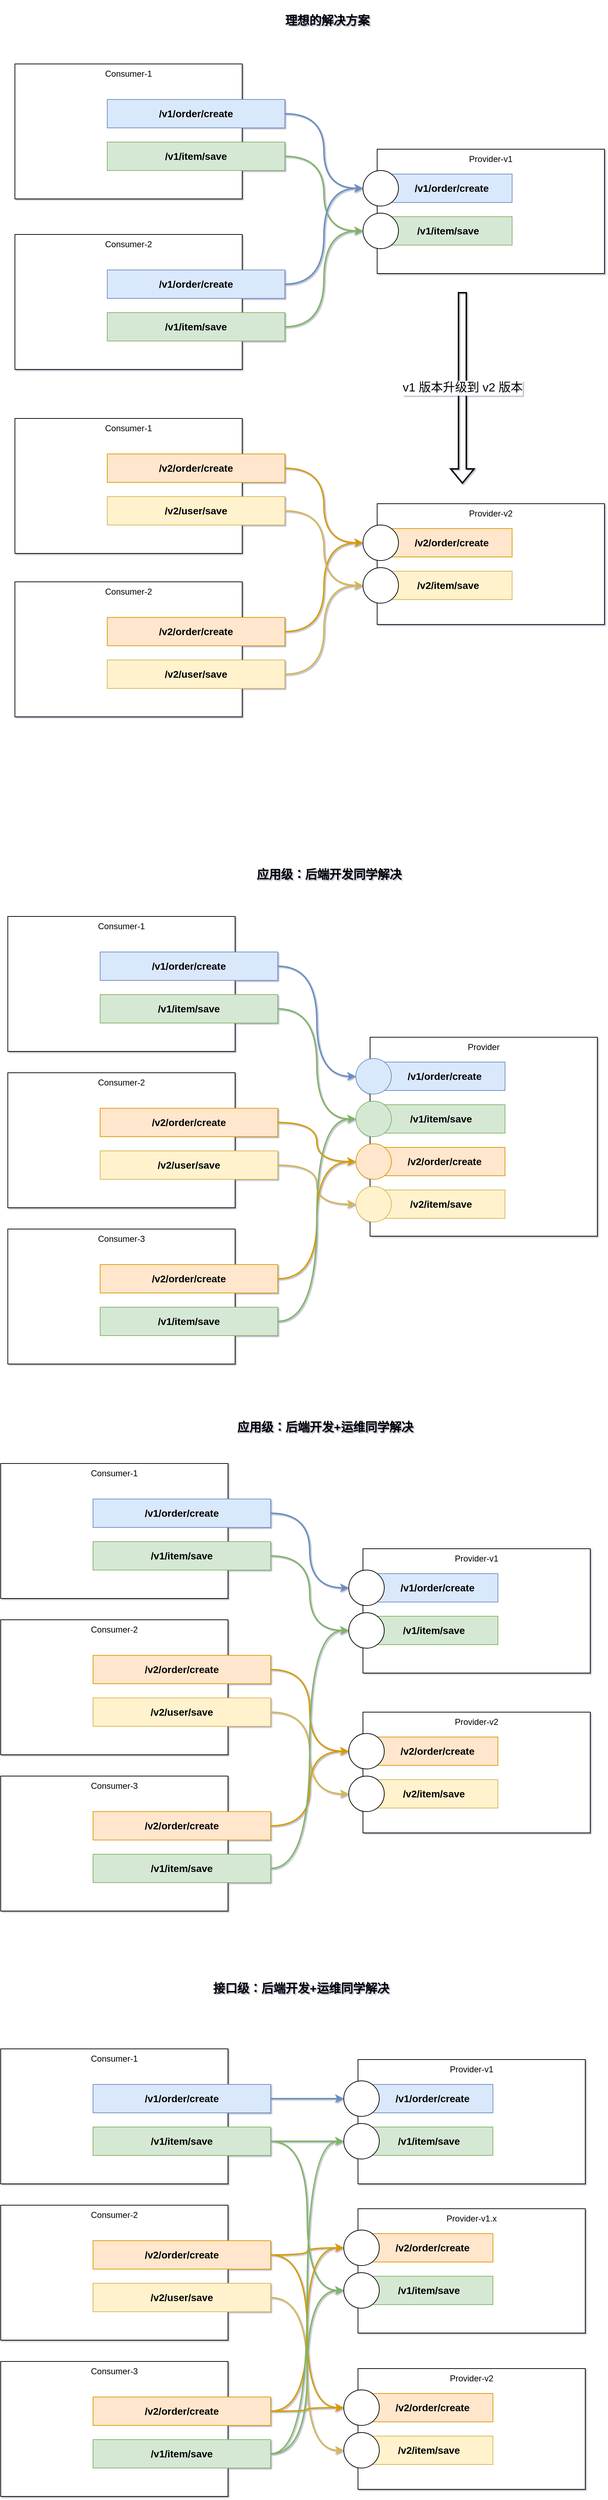 <mxfile version="17.5.0" type="github">
  <diagram id="qOHGim6ZNj6yDlQAbPKv" name="第 1 页">
    <mxGraphModel dx="1426" dy="1997" grid="0" gridSize="10" guides="1" tooltips="1" connect="1" arrows="1" fold="1" page="1" pageScale="1" pageWidth="827" pageHeight="1169" math="0" shadow="1">
      <root>
        <mxCell id="0" />
        <mxCell id="1" parent="0" />
        <mxCell id="G4z690N9QdItLMLLU8V_-1" value="Consumer-1" style="rounded=0;whiteSpace=wrap;html=1;verticalAlign=top;" vertex="1" parent="1">
          <mxGeometry x="30" y="160" width="320" height="190" as="geometry" />
        </mxCell>
        <mxCell id="G4z690N9QdItLMLLU8V_-24" style="edgeStyle=orthogonalEdgeStyle;rounded=0;orthogonalLoop=1;jettySize=auto;html=1;entryX=0;entryY=0.5;entryDx=0;entryDy=0;fontSize=14;curved=1;fillColor=#dae8fc;strokeColor=#6c8ebf;strokeWidth=2;" edge="1" parent="1" source="G4z690N9QdItLMLLU8V_-2" target="G4z690N9QdItLMLLU8V_-13">
          <mxGeometry relative="1" as="geometry" />
        </mxCell>
        <mxCell id="G4z690N9QdItLMLLU8V_-2" value="/v1/order/create" style="rounded=0;whiteSpace=wrap;html=1;fillColor=#dae8fc;strokeColor=#6c8ebf;fontStyle=1;fontSize=14;" vertex="1" parent="1">
          <mxGeometry x="160" y="210" width="250" height="40" as="geometry" />
        </mxCell>
        <mxCell id="G4z690N9QdItLMLLU8V_-25" style="edgeStyle=orthogonalEdgeStyle;curved=1;rounded=0;orthogonalLoop=1;jettySize=auto;html=1;entryX=0;entryY=0.5;entryDx=0;entryDy=0;fontSize=14;fillColor=#d5e8d4;strokeColor=#82b366;strokeWidth=2;" edge="1" parent="1" source="G4z690N9QdItLMLLU8V_-3" target="G4z690N9QdItLMLLU8V_-14">
          <mxGeometry relative="1" as="geometry" />
        </mxCell>
        <mxCell id="G4z690N9QdItLMLLU8V_-3" value="/v1/item/save" style="rounded=0;whiteSpace=wrap;html=1;fillColor=#d5e8d4;strokeColor=#82b366;fontStyle=1;fontSize=14;" vertex="1" parent="1">
          <mxGeometry x="160" y="270" width="250" height="40" as="geometry" />
        </mxCell>
        <mxCell id="G4z690N9QdItLMLLU8V_-4" value="Consumer-2" style="rounded=0;whiteSpace=wrap;html=1;verticalAlign=top;" vertex="1" parent="1">
          <mxGeometry x="30" y="380" width="320" height="190" as="geometry" />
        </mxCell>
        <mxCell id="G4z690N9QdItLMLLU8V_-26" style="edgeStyle=orthogonalEdgeStyle;curved=1;rounded=0;orthogonalLoop=1;jettySize=auto;html=1;entryX=0;entryY=0.5;entryDx=0;entryDy=0;fontSize=14;fillColor=#ffe6cc;strokeColor=#d79b00;strokeWidth=2;" edge="1" parent="1" source="G4z690N9QdItLMLLU8V_-5" target="G4z690N9QdItLMLLU8V_-22">
          <mxGeometry relative="1" as="geometry" />
        </mxCell>
        <mxCell id="G4z690N9QdItLMLLU8V_-5" value="/v2/order/create" style="rounded=0;whiteSpace=wrap;html=1;fillColor=#ffe6cc;strokeColor=#d79b00;fontStyle=1;fontSize=14;" vertex="1" parent="1">
          <mxGeometry x="160" y="430" width="250" height="40" as="geometry" />
        </mxCell>
        <mxCell id="G4z690N9QdItLMLLU8V_-27" style="edgeStyle=orthogonalEdgeStyle;curved=1;rounded=0;orthogonalLoop=1;jettySize=auto;html=1;entryX=0;entryY=0.5;entryDx=0;entryDy=0;fontSize=14;fillColor=#fff2cc;strokeColor=#d6b656;strokeWidth=2;" edge="1" parent="1" source="G4z690N9QdItLMLLU8V_-6" target="G4z690N9QdItLMLLU8V_-23">
          <mxGeometry relative="1" as="geometry" />
        </mxCell>
        <mxCell id="G4z690N9QdItLMLLU8V_-6" value="/v2/user/save" style="rounded=0;whiteSpace=wrap;html=1;fillColor=#fff2cc;strokeColor=#d6b656;fontStyle=1;fontSize=14;" vertex="1" parent="1">
          <mxGeometry x="160" y="490" width="250" height="40" as="geometry" />
        </mxCell>
        <mxCell id="G4z690N9QdItLMLLU8V_-7" value="Consumer-3" style="rounded=0;whiteSpace=wrap;html=1;verticalAlign=top;" vertex="1" parent="1">
          <mxGeometry x="30" y="600" width="320" height="190" as="geometry" />
        </mxCell>
        <mxCell id="G4z690N9QdItLMLLU8V_-28" style="edgeStyle=orthogonalEdgeStyle;curved=1;rounded=0;orthogonalLoop=1;jettySize=auto;html=1;entryX=0;entryY=0.5;entryDx=0;entryDy=0;fontSize=14;fillColor=#ffe6cc;strokeColor=#d79b00;strokeWidth=2;" edge="1" parent="1" source="G4z690N9QdItLMLLU8V_-8" target="G4z690N9QdItLMLLU8V_-22">
          <mxGeometry relative="1" as="geometry" />
        </mxCell>
        <mxCell id="G4z690N9QdItLMLLU8V_-8" value="/v2/order/create" style="rounded=0;whiteSpace=wrap;html=1;fillColor=#ffe6cc;strokeColor=#d79b00;fontStyle=1;fontSize=14;" vertex="1" parent="1">
          <mxGeometry x="160" y="650" width="250" height="40" as="geometry" />
        </mxCell>
        <mxCell id="G4z690N9QdItLMLLU8V_-29" style="edgeStyle=orthogonalEdgeStyle;curved=1;rounded=0;orthogonalLoop=1;jettySize=auto;html=1;entryX=0;entryY=0.5;entryDx=0;entryDy=0;fontSize=14;fillColor=#d5e8d4;strokeColor=#82b366;strokeWidth=2;" edge="1" parent="1" source="G4z690N9QdItLMLLU8V_-9" target="G4z690N9QdItLMLLU8V_-14">
          <mxGeometry relative="1" as="geometry" />
        </mxCell>
        <mxCell id="G4z690N9QdItLMLLU8V_-9" value="/v1/item/save" style="rounded=0;whiteSpace=wrap;html=1;fillColor=#d5e8d4;strokeColor=#82b366;fontStyle=1;fontSize=14;" vertex="1" parent="1">
          <mxGeometry x="160" y="710" width="250" height="40" as="geometry" />
        </mxCell>
        <mxCell id="G4z690N9QdItLMLLU8V_-10" value="Provider" style="rounded=0;whiteSpace=wrap;html=1;verticalAlign=top;" vertex="1" parent="1">
          <mxGeometry x="540" y="330" width="320" height="280" as="geometry" />
        </mxCell>
        <mxCell id="G4z690N9QdItLMLLU8V_-11" value="/v1/order/create" style="rounded=0;whiteSpace=wrap;html=1;fillColor=#dae8fc;strokeColor=#6c8ebf;fontStyle=1;fontSize=14;" vertex="1" parent="1">
          <mxGeometry x="560" y="365" width="170" height="40" as="geometry" />
        </mxCell>
        <mxCell id="G4z690N9QdItLMLLU8V_-12" value="/v1/item/save" style="rounded=0;whiteSpace=wrap;html=1;fillColor=#d5e8d4;strokeColor=#82b366;fontStyle=1;fontSize=14;" vertex="1" parent="1">
          <mxGeometry x="550" y="425" width="180" height="40" as="geometry" />
        </mxCell>
        <mxCell id="G4z690N9QdItLMLLU8V_-13" value="" style="ellipse;whiteSpace=wrap;html=1;aspect=fixed;fillColor=#dae8fc;strokeColor=#6c8ebf;" vertex="1" parent="1">
          <mxGeometry x="520" y="360" width="50" height="50" as="geometry" />
        </mxCell>
        <mxCell id="G4z690N9QdItLMLLU8V_-14" value="" style="ellipse;whiteSpace=wrap;html=1;aspect=fixed;fillColor=#d5e8d4;strokeColor=#82b366;" vertex="1" parent="1">
          <mxGeometry x="520" y="420" width="50" height="50" as="geometry" />
        </mxCell>
        <mxCell id="G4z690N9QdItLMLLU8V_-20" value="/v2/order/create" style="rounded=0;whiteSpace=wrap;html=1;fillColor=#ffe6cc;strokeColor=#d79b00;fontStyle=1;fontSize=14;" vertex="1" parent="1">
          <mxGeometry x="560" y="485" width="170" height="40" as="geometry" />
        </mxCell>
        <mxCell id="G4z690N9QdItLMLLU8V_-21" value="/v2/item/save" style="rounded=0;whiteSpace=wrap;html=1;fillColor=#fff2cc;strokeColor=#d6b656;fontStyle=1;fontSize=14;" vertex="1" parent="1">
          <mxGeometry x="550" y="545" width="180" height="40" as="geometry" />
        </mxCell>
        <mxCell id="G4z690N9QdItLMLLU8V_-22" value="" style="ellipse;whiteSpace=wrap;html=1;aspect=fixed;fillColor=#ffe6cc;strokeColor=#d79b00;" vertex="1" parent="1">
          <mxGeometry x="520" y="480" width="50" height="50" as="geometry" />
        </mxCell>
        <mxCell id="G4z690N9QdItLMLLU8V_-23" value="" style="ellipse;whiteSpace=wrap;html=1;aspect=fixed;fillColor=#fff2cc;strokeColor=#d6b656;" vertex="1" parent="1">
          <mxGeometry x="520" y="540" width="50" height="50" as="geometry" />
        </mxCell>
        <mxCell id="G4z690N9QdItLMLLU8V_-30" value="应用级：后端开发同学解决" style="text;html=1;strokeColor=none;fillColor=none;align=center;verticalAlign=middle;whiteSpace=wrap;rounded=0;fontSize=17;fontStyle=1" vertex="1" parent="1">
          <mxGeometry x="363" y="72" width="239" height="60" as="geometry" />
        </mxCell>
        <mxCell id="G4z690N9QdItLMLLU8V_-31" value="Consumer-1" style="rounded=0;whiteSpace=wrap;html=1;verticalAlign=top;" vertex="1" parent="1">
          <mxGeometry x="20" y="930" width="320" height="190" as="geometry" />
        </mxCell>
        <mxCell id="G4z690N9QdItLMLLU8V_-32" style="edgeStyle=orthogonalEdgeStyle;rounded=0;orthogonalLoop=1;jettySize=auto;html=1;entryX=0;entryY=0.5;entryDx=0;entryDy=0;fontSize=14;curved=1;fillColor=#dae8fc;strokeColor=#6c8ebf;strokeWidth=2;" edge="1" parent="1" source="G4z690N9QdItLMLLU8V_-33" target="G4z690N9QdItLMLLU8V_-49">
          <mxGeometry relative="1" as="geometry" />
        </mxCell>
        <mxCell id="G4z690N9QdItLMLLU8V_-33" value="/v1/order/create" style="rounded=0;whiteSpace=wrap;html=1;fillColor=#dae8fc;strokeColor=#6c8ebf;fontStyle=1;fontSize=14;" vertex="1" parent="1">
          <mxGeometry x="150" y="980" width="250" height="40" as="geometry" />
        </mxCell>
        <mxCell id="G4z690N9QdItLMLLU8V_-34" style="edgeStyle=orthogonalEdgeStyle;curved=1;rounded=0;orthogonalLoop=1;jettySize=auto;html=1;entryX=0;entryY=0.5;entryDx=0;entryDy=0;fontSize=14;fillColor=#d5e8d4;strokeColor=#82b366;strokeWidth=2;" edge="1" parent="1" source="G4z690N9QdItLMLLU8V_-35" target="G4z690N9QdItLMLLU8V_-50">
          <mxGeometry relative="1" as="geometry" />
        </mxCell>
        <mxCell id="G4z690N9QdItLMLLU8V_-35" value="/v1/item/save" style="rounded=0;whiteSpace=wrap;html=1;fillColor=#d5e8d4;strokeColor=#82b366;fontStyle=1;fontSize=14;" vertex="1" parent="1">
          <mxGeometry x="150" y="1040" width="250" height="40" as="geometry" />
        </mxCell>
        <mxCell id="G4z690N9QdItLMLLU8V_-36" value="Consumer-2" style="rounded=0;whiteSpace=wrap;html=1;verticalAlign=top;" vertex="1" parent="1">
          <mxGeometry x="20" y="1150" width="320" height="190" as="geometry" />
        </mxCell>
        <mxCell id="G4z690N9QdItLMLLU8V_-37" style="edgeStyle=orthogonalEdgeStyle;curved=1;rounded=0;orthogonalLoop=1;jettySize=auto;html=1;entryX=0;entryY=0.5;entryDx=0;entryDy=0;fontSize=14;fillColor=#ffe6cc;strokeColor=#d79b00;strokeWidth=2;" edge="1" parent="1" source="G4z690N9QdItLMLLU8V_-38" target="G4z690N9QdItLMLLU8V_-63">
          <mxGeometry relative="1" as="geometry">
            <mxPoint x="520" y="1120" as="targetPoint" />
          </mxGeometry>
        </mxCell>
        <mxCell id="G4z690N9QdItLMLLU8V_-38" value="/v2/order/create" style="rounded=0;whiteSpace=wrap;html=1;fillColor=#ffe6cc;strokeColor=#d79b00;fontStyle=1;fontSize=14;" vertex="1" parent="1">
          <mxGeometry x="150" y="1200" width="250" height="40" as="geometry" />
        </mxCell>
        <mxCell id="G4z690N9QdItLMLLU8V_-39" style="edgeStyle=orthogonalEdgeStyle;curved=1;rounded=0;orthogonalLoop=1;jettySize=auto;html=1;entryX=0;entryY=0.5;entryDx=0;entryDy=0;fontSize=14;fillColor=#fff2cc;strokeColor=#d6b656;strokeWidth=2;" edge="1" parent="1" source="G4z690N9QdItLMLLU8V_-40" target="G4z690N9QdItLMLLU8V_-64">
          <mxGeometry relative="1" as="geometry">
            <mxPoint x="520" y="1180" as="targetPoint" />
          </mxGeometry>
        </mxCell>
        <mxCell id="G4z690N9QdItLMLLU8V_-40" value="/v2/user/save" style="rounded=0;whiteSpace=wrap;html=1;fillColor=#fff2cc;strokeColor=#d6b656;fontStyle=1;fontSize=14;" vertex="1" parent="1">
          <mxGeometry x="150" y="1260" width="250" height="40" as="geometry" />
        </mxCell>
        <mxCell id="G4z690N9QdItLMLLU8V_-41" value="Consumer-3" style="rounded=0;whiteSpace=wrap;html=1;verticalAlign=top;" vertex="1" parent="1">
          <mxGeometry x="20" y="1370" width="320" height="190" as="geometry" />
        </mxCell>
        <mxCell id="G4z690N9QdItLMLLU8V_-42" style="edgeStyle=orthogonalEdgeStyle;curved=1;rounded=0;orthogonalLoop=1;jettySize=auto;html=1;entryX=0;entryY=0.5;entryDx=0;entryDy=0;fontSize=14;fillColor=#ffe6cc;strokeColor=#d79b00;strokeWidth=2;" edge="1" parent="1" source="G4z690N9QdItLMLLU8V_-43" target="G4z690N9QdItLMLLU8V_-63">
          <mxGeometry relative="1" as="geometry">
            <mxPoint x="520" y="1120" as="targetPoint" />
          </mxGeometry>
        </mxCell>
        <mxCell id="G4z690N9QdItLMLLU8V_-43" value="/v2/order/create" style="rounded=0;whiteSpace=wrap;html=1;fillColor=#ffe6cc;strokeColor=#d79b00;fontStyle=1;fontSize=14;" vertex="1" parent="1">
          <mxGeometry x="150" y="1420" width="250" height="40" as="geometry" />
        </mxCell>
        <mxCell id="G4z690N9QdItLMLLU8V_-44" style="edgeStyle=orthogonalEdgeStyle;curved=1;rounded=0;orthogonalLoop=1;jettySize=auto;html=1;entryX=0;entryY=0.5;entryDx=0;entryDy=0;fontSize=14;fillColor=#d5e8d4;strokeColor=#82b366;strokeWidth=2;" edge="1" parent="1" source="G4z690N9QdItLMLLU8V_-45" target="G4z690N9QdItLMLLU8V_-50">
          <mxGeometry relative="1" as="geometry" />
        </mxCell>
        <mxCell id="G4z690N9QdItLMLLU8V_-45" value="/v1/item/save" style="rounded=0;whiteSpace=wrap;html=1;fillColor=#d5e8d4;strokeColor=#82b366;fontStyle=1;fontSize=14;" vertex="1" parent="1">
          <mxGeometry x="150" y="1480" width="250" height="40" as="geometry" />
        </mxCell>
        <mxCell id="G4z690N9QdItLMLLU8V_-46" value="Provider-v1" style="rounded=0;whiteSpace=wrap;html=1;verticalAlign=top;" vertex="1" parent="1">
          <mxGeometry x="530" y="1050" width="320" height="175" as="geometry" />
        </mxCell>
        <mxCell id="G4z690N9QdItLMLLU8V_-47" value="/v1/order/create" style="rounded=0;whiteSpace=wrap;html=1;fillColor=#dae8fc;strokeColor=#6c8ebf;fontStyle=1;fontSize=14;" vertex="1" parent="1">
          <mxGeometry x="550" y="1085" width="170" height="40" as="geometry" />
        </mxCell>
        <mxCell id="G4z690N9QdItLMLLU8V_-48" value="/v1/item/save" style="rounded=0;whiteSpace=wrap;html=1;fillColor=#d5e8d4;strokeColor=#82b366;fontStyle=1;fontSize=14;" vertex="1" parent="1">
          <mxGeometry x="540" y="1145" width="180" height="40" as="geometry" />
        </mxCell>
        <mxCell id="G4z690N9QdItLMLLU8V_-49" value="" style="ellipse;whiteSpace=wrap;html=1;aspect=fixed;" vertex="1" parent="1">
          <mxGeometry x="510" y="1080" width="50" height="50" as="geometry" />
        </mxCell>
        <mxCell id="G4z690N9QdItLMLLU8V_-50" value="" style="ellipse;whiteSpace=wrap;html=1;aspect=fixed;" vertex="1" parent="1">
          <mxGeometry x="510" y="1140" width="50" height="50" as="geometry" />
        </mxCell>
        <mxCell id="G4z690N9QdItLMLLU8V_-56" value="Provider-v2" style="rounded=0;whiteSpace=wrap;html=1;verticalAlign=top;" vertex="1" parent="1">
          <mxGeometry x="530" y="1280" width="320" height="170" as="geometry" />
        </mxCell>
        <mxCell id="G4z690N9QdItLMLLU8V_-61" value="/v2/order/create" style="rounded=0;whiteSpace=wrap;html=1;fillColor=#ffe6cc;strokeColor=#d79b00;fontStyle=1;fontSize=14;" vertex="1" parent="1">
          <mxGeometry x="550" y="1315" width="170" height="40" as="geometry" />
        </mxCell>
        <mxCell id="G4z690N9QdItLMLLU8V_-62" value="/v2/item/save" style="rounded=0;whiteSpace=wrap;html=1;fillColor=#fff2cc;strokeColor=#d6b656;fontStyle=1;fontSize=14;" vertex="1" parent="1">
          <mxGeometry x="540" y="1375" width="180" height="40" as="geometry" />
        </mxCell>
        <mxCell id="G4z690N9QdItLMLLU8V_-63" value="" style="ellipse;whiteSpace=wrap;html=1;aspect=fixed;" vertex="1" parent="1">
          <mxGeometry x="510" y="1310" width="50" height="50" as="geometry" />
        </mxCell>
        <mxCell id="G4z690N9QdItLMLLU8V_-64" value="" style="ellipse;whiteSpace=wrap;html=1;aspect=fixed;" vertex="1" parent="1">
          <mxGeometry x="510" y="1370" width="50" height="50" as="geometry" />
        </mxCell>
        <mxCell id="G4z690N9QdItLMLLU8V_-65" value="应用级：后端开发+运维同学解决" style="text;html=1;strokeColor=none;fillColor=none;align=center;verticalAlign=middle;whiteSpace=wrap;rounded=0;fontSize=17;fontStyle=1" vertex="1" parent="1">
          <mxGeometry x="350" y="850" width="254" height="60" as="geometry" />
        </mxCell>
        <mxCell id="G4z690N9QdItLMLLU8V_-66" value="Consumer-1" style="rounded=0;whiteSpace=wrap;html=1;verticalAlign=top;" vertex="1" parent="1">
          <mxGeometry x="40" y="-1040" width="320" height="190" as="geometry" />
        </mxCell>
        <mxCell id="G4z690N9QdItLMLLU8V_-80" style="edgeStyle=orthogonalEdgeStyle;curved=1;rounded=0;orthogonalLoop=1;jettySize=auto;html=1;entryX=0;entryY=0.5;entryDx=0;entryDy=0;fontSize=17;strokeWidth=2;fillColor=#dae8fc;strokeColor=#6c8ebf;" edge="1" parent="1" source="G4z690N9QdItLMLLU8V_-67" target="G4z690N9QdItLMLLU8V_-75">
          <mxGeometry relative="1" as="geometry" />
        </mxCell>
        <mxCell id="G4z690N9QdItLMLLU8V_-67" value="/v1/order/create" style="rounded=0;whiteSpace=wrap;html=1;fillColor=#dae8fc;strokeColor=#6c8ebf;fontStyle=1;fontSize=14;" vertex="1" parent="1">
          <mxGeometry x="170" y="-990" width="250" height="40" as="geometry" />
        </mxCell>
        <mxCell id="G4z690N9QdItLMLLU8V_-81" style="edgeStyle=orthogonalEdgeStyle;curved=1;rounded=0;orthogonalLoop=1;jettySize=auto;html=1;entryX=0;entryY=0.5;entryDx=0;entryDy=0;fontSize=17;strokeWidth=2;fillColor=#d5e8d4;strokeColor=#82b366;" edge="1" parent="1" source="G4z690N9QdItLMLLU8V_-68" target="G4z690N9QdItLMLLU8V_-76">
          <mxGeometry relative="1" as="geometry" />
        </mxCell>
        <mxCell id="G4z690N9QdItLMLLU8V_-68" value="/v1/item/save" style="rounded=0;whiteSpace=wrap;html=1;fillColor=#d5e8d4;strokeColor=#82b366;fontStyle=1;fontSize=14;" vertex="1" parent="1">
          <mxGeometry x="170" y="-930" width="250" height="40" as="geometry" />
        </mxCell>
        <mxCell id="G4z690N9QdItLMLLU8V_-69" value="Consumer-2" style="rounded=0;whiteSpace=wrap;html=1;verticalAlign=top;" vertex="1" parent="1">
          <mxGeometry x="40" y="-311" width="320" height="190" as="geometry" />
        </mxCell>
        <mxCell id="G4z690N9QdItLMLLU8V_-94" style="edgeStyle=orthogonalEdgeStyle;curved=1;rounded=0;orthogonalLoop=1;jettySize=auto;html=1;entryX=0;entryY=0.5;entryDx=0;entryDy=0;fontSize=17;strokeWidth=2;fillColor=#ffe6cc;strokeColor=#d79b00;" edge="1" parent="1" source="G4z690N9QdItLMLLU8V_-70" target="G4z690N9QdItLMLLU8V_-90">
          <mxGeometry relative="1" as="geometry" />
        </mxCell>
        <mxCell id="G4z690N9QdItLMLLU8V_-70" value="/v2/order/create" style="rounded=0;whiteSpace=wrap;html=1;fillColor=#ffe6cc;strokeColor=#d79b00;fontStyle=1;fontSize=14;" vertex="1" parent="1">
          <mxGeometry x="170" y="-261" width="250" height="40" as="geometry" />
        </mxCell>
        <mxCell id="G4z690N9QdItLMLLU8V_-95" style="edgeStyle=orthogonalEdgeStyle;curved=1;rounded=0;orthogonalLoop=1;jettySize=auto;html=1;entryX=0;entryY=0.5;entryDx=0;entryDy=0;fontSize=17;strokeWidth=2;fillColor=#fff2cc;strokeColor=#d6b656;" edge="1" parent="1" source="G4z690N9QdItLMLLU8V_-71" target="G4z690N9QdItLMLLU8V_-91">
          <mxGeometry relative="1" as="geometry" />
        </mxCell>
        <mxCell id="G4z690N9QdItLMLLU8V_-71" value="/v2/user/save" style="rounded=0;whiteSpace=wrap;html=1;fillColor=#fff2cc;strokeColor=#d6b656;fontStyle=1;fontSize=14;" vertex="1" parent="1">
          <mxGeometry x="170" y="-201" width="250" height="40" as="geometry" />
        </mxCell>
        <mxCell id="G4z690N9QdItLMLLU8V_-72" value="Provider-v1" style="rounded=0;whiteSpace=wrap;html=1;verticalAlign=top;" vertex="1" parent="1">
          <mxGeometry x="550" y="-920" width="320" height="175" as="geometry" />
        </mxCell>
        <mxCell id="G4z690N9QdItLMLLU8V_-73" value="/v1/order/create" style="rounded=0;whiteSpace=wrap;html=1;fillColor=#dae8fc;strokeColor=#6c8ebf;fontStyle=1;fontSize=14;" vertex="1" parent="1">
          <mxGeometry x="570" y="-885" width="170" height="40" as="geometry" />
        </mxCell>
        <mxCell id="G4z690N9QdItLMLLU8V_-74" value="/v1/item/save" style="rounded=0;whiteSpace=wrap;html=1;fillColor=#d5e8d4;strokeColor=#82b366;fontStyle=1;fontSize=14;" vertex="1" parent="1">
          <mxGeometry x="560" y="-825" width="180" height="40" as="geometry" />
        </mxCell>
        <mxCell id="G4z690N9QdItLMLLU8V_-75" value="" style="ellipse;whiteSpace=wrap;html=1;aspect=fixed;" vertex="1" parent="1">
          <mxGeometry x="530" y="-890" width="50" height="50" as="geometry" />
        </mxCell>
        <mxCell id="G4z690N9QdItLMLLU8V_-76" value="" style="ellipse;whiteSpace=wrap;html=1;aspect=fixed;" vertex="1" parent="1">
          <mxGeometry x="530" y="-830" width="50" height="50" as="geometry" />
        </mxCell>
        <mxCell id="G4z690N9QdItLMLLU8V_-77" value="Consumer-2" style="rounded=0;whiteSpace=wrap;html=1;verticalAlign=top;" vertex="1" parent="1">
          <mxGeometry x="40" y="-800" width="320" height="190" as="geometry" />
        </mxCell>
        <mxCell id="G4z690N9QdItLMLLU8V_-82" style="edgeStyle=orthogonalEdgeStyle;curved=1;rounded=0;orthogonalLoop=1;jettySize=auto;html=1;entryX=0;entryY=0.5;entryDx=0;entryDy=0;fontSize=17;strokeWidth=2;fillColor=#dae8fc;strokeColor=#6c8ebf;" edge="1" parent="1" source="G4z690N9QdItLMLLU8V_-78" target="G4z690N9QdItLMLLU8V_-75">
          <mxGeometry relative="1" as="geometry" />
        </mxCell>
        <mxCell id="G4z690N9QdItLMLLU8V_-78" value="/v1/order/create" style="rounded=0;whiteSpace=wrap;html=1;fillColor=#dae8fc;strokeColor=#6c8ebf;fontStyle=1;fontSize=14;" vertex="1" parent="1">
          <mxGeometry x="170" y="-750" width="250" height="40" as="geometry" />
        </mxCell>
        <mxCell id="G4z690N9QdItLMLLU8V_-83" style="edgeStyle=orthogonalEdgeStyle;curved=1;rounded=0;orthogonalLoop=1;jettySize=auto;html=1;entryX=0;entryY=0.5;entryDx=0;entryDy=0;fontSize=17;strokeWidth=2;fillColor=#d5e8d4;strokeColor=#82b366;" edge="1" parent="1" source="G4z690N9QdItLMLLU8V_-79" target="G4z690N9QdItLMLLU8V_-76">
          <mxGeometry relative="1" as="geometry" />
        </mxCell>
        <mxCell id="G4z690N9QdItLMLLU8V_-79" value="/v1/item/save" style="rounded=0;whiteSpace=wrap;html=1;fillColor=#d5e8d4;strokeColor=#82b366;fontStyle=1;fontSize=14;" vertex="1" parent="1">
          <mxGeometry x="170" y="-690" width="250" height="40" as="geometry" />
        </mxCell>
        <mxCell id="G4z690N9QdItLMLLU8V_-84" value="Consumer-1" style="rounded=0;whiteSpace=wrap;html=1;verticalAlign=top;" vertex="1" parent="1">
          <mxGeometry x="40" y="-541" width="320" height="190" as="geometry" />
        </mxCell>
        <mxCell id="G4z690N9QdItLMLLU8V_-92" style="edgeStyle=orthogonalEdgeStyle;curved=1;rounded=0;orthogonalLoop=1;jettySize=auto;html=1;entryX=0;entryY=0.5;entryDx=0;entryDy=0;fontSize=17;strokeWidth=2;fillColor=#ffe6cc;strokeColor=#d79b00;" edge="1" parent="1" source="G4z690N9QdItLMLLU8V_-85" target="G4z690N9QdItLMLLU8V_-90">
          <mxGeometry relative="1" as="geometry" />
        </mxCell>
        <mxCell id="G4z690N9QdItLMLLU8V_-85" value="/v2/order/create" style="rounded=0;whiteSpace=wrap;html=1;fillColor=#ffe6cc;strokeColor=#d79b00;fontStyle=1;fontSize=14;" vertex="1" parent="1">
          <mxGeometry x="170" y="-491" width="250" height="40" as="geometry" />
        </mxCell>
        <mxCell id="G4z690N9QdItLMLLU8V_-93" style="edgeStyle=orthogonalEdgeStyle;curved=1;rounded=0;orthogonalLoop=1;jettySize=auto;html=1;entryX=0;entryY=0.5;entryDx=0;entryDy=0;fontSize=17;strokeWidth=2;fillColor=#fff2cc;strokeColor=#d6b656;" edge="1" parent="1" source="G4z690N9QdItLMLLU8V_-86" target="G4z690N9QdItLMLLU8V_-91">
          <mxGeometry relative="1" as="geometry" />
        </mxCell>
        <mxCell id="G4z690N9QdItLMLLU8V_-86" value="/v2/user/save" style="rounded=0;whiteSpace=wrap;html=1;fillColor=#fff2cc;strokeColor=#d6b656;fontStyle=1;fontSize=14;" vertex="1" parent="1">
          <mxGeometry x="170" y="-431" width="250" height="40" as="geometry" />
        </mxCell>
        <mxCell id="G4z690N9QdItLMLLU8V_-87" value="Provider-v2" style="rounded=0;whiteSpace=wrap;html=1;verticalAlign=top;" vertex="1" parent="1">
          <mxGeometry x="550" y="-421" width="320" height="170" as="geometry" />
        </mxCell>
        <mxCell id="G4z690N9QdItLMLLU8V_-88" value="/v2/order/create" style="rounded=0;whiteSpace=wrap;html=1;fillColor=#ffe6cc;strokeColor=#d79b00;fontStyle=1;fontSize=14;" vertex="1" parent="1">
          <mxGeometry x="570" y="-386" width="170" height="40" as="geometry" />
        </mxCell>
        <mxCell id="G4z690N9QdItLMLLU8V_-89" value="/v2/item/save" style="rounded=0;whiteSpace=wrap;html=1;fillColor=#fff2cc;strokeColor=#d6b656;fontStyle=1;fontSize=14;" vertex="1" parent="1">
          <mxGeometry x="560" y="-326" width="180" height="40" as="geometry" />
        </mxCell>
        <mxCell id="G4z690N9QdItLMLLU8V_-90" value="" style="ellipse;whiteSpace=wrap;html=1;aspect=fixed;" vertex="1" parent="1">
          <mxGeometry x="530" y="-391" width="50" height="50" as="geometry" />
        </mxCell>
        <mxCell id="G4z690N9QdItLMLLU8V_-91" value="" style="ellipse;whiteSpace=wrap;html=1;aspect=fixed;" vertex="1" parent="1">
          <mxGeometry x="530" y="-331" width="50" height="50" as="geometry" />
        </mxCell>
        <mxCell id="G4z690N9QdItLMLLU8V_-96" value="理想的解决方案" style="text;html=1;strokeColor=none;fillColor=none;align=center;verticalAlign=middle;whiteSpace=wrap;rounded=0;fontSize=17;fontStyle=1" vertex="1" parent="1">
          <mxGeometry x="400" y="-1130" width="160" height="60" as="geometry" />
        </mxCell>
        <mxCell id="G4z690N9QdItLMLLU8V_-97" value="v1 版本升级到 v2 版本" style="shape=flexArrow;endArrow=classic;html=1;rounded=0;fontSize=17;strokeWidth=2;curved=1;" edge="1" parent="1">
          <mxGeometry width="50" height="50" relative="1" as="geometry">
            <mxPoint x="670" y="-719" as="sourcePoint" />
            <mxPoint x="670" y="-449" as="targetPoint" />
          </mxGeometry>
        </mxCell>
        <mxCell id="G4z690N9QdItLMLLU8V_-98" value="Consumer-1" style="rounded=0;whiteSpace=wrap;html=1;verticalAlign=top;" vertex="1" parent="1">
          <mxGeometry x="20" y="1754" width="320" height="190" as="geometry" />
        </mxCell>
        <mxCell id="G4z690N9QdItLMLLU8V_-99" style="edgeStyle=orthogonalEdgeStyle;rounded=0;orthogonalLoop=1;jettySize=auto;html=1;entryX=0;entryY=0.5;entryDx=0;entryDy=0;fontSize=14;curved=1;fillColor=#dae8fc;strokeColor=#6c8ebf;strokeWidth=2;" edge="1" parent="1" source="G4z690N9QdItLMLLU8V_-100" target="G4z690N9QdItLMLLU8V_-116">
          <mxGeometry relative="1" as="geometry" />
        </mxCell>
        <mxCell id="G4z690N9QdItLMLLU8V_-100" value="/v1/order/create" style="rounded=0;whiteSpace=wrap;html=1;fillColor=#dae8fc;strokeColor=#6c8ebf;fontStyle=1;fontSize=14;" vertex="1" parent="1">
          <mxGeometry x="150" y="1804" width="250" height="40" as="geometry" />
        </mxCell>
        <mxCell id="G4z690N9QdItLMLLU8V_-101" style="edgeStyle=orthogonalEdgeStyle;curved=1;rounded=0;orthogonalLoop=1;jettySize=auto;html=1;entryX=0;entryY=0.5;entryDx=0;entryDy=0;fontSize=14;fillColor=#d5e8d4;strokeColor=#82b366;strokeWidth=2;" edge="1" parent="1" source="G4z690N9QdItLMLLU8V_-102" target="G4z690N9QdItLMLLU8V_-117">
          <mxGeometry relative="1" as="geometry" />
        </mxCell>
        <mxCell id="G4z690N9QdItLMLLU8V_-130" style="edgeStyle=orthogonalEdgeStyle;curved=1;rounded=0;orthogonalLoop=1;jettySize=auto;html=1;entryX=0;entryY=0.5;entryDx=0;entryDy=0;fontSize=17;strokeWidth=2;fillColor=#d5e8d4;strokeColor=#82b366;" edge="1" parent="1" source="G4z690N9QdItLMLLU8V_-102" target="G4z690N9QdItLMLLU8V_-127">
          <mxGeometry relative="1" as="geometry" />
        </mxCell>
        <mxCell id="G4z690N9QdItLMLLU8V_-102" value="/v1/item/save" style="rounded=0;whiteSpace=wrap;html=1;fillColor=#d5e8d4;strokeColor=#82b366;fontStyle=1;fontSize=14;" vertex="1" parent="1">
          <mxGeometry x="150" y="1864" width="250" height="40" as="geometry" />
        </mxCell>
        <mxCell id="G4z690N9QdItLMLLU8V_-103" value="Consumer-2" style="rounded=0;whiteSpace=wrap;html=1;verticalAlign=top;" vertex="1" parent="1">
          <mxGeometry x="20" y="1974" width="320" height="190" as="geometry" />
        </mxCell>
        <mxCell id="G4z690N9QdItLMLLU8V_-104" style="edgeStyle=orthogonalEdgeStyle;curved=1;rounded=0;orthogonalLoop=1;jettySize=auto;html=1;entryX=0;entryY=0.5;entryDx=0;entryDy=0;fontSize=14;fillColor=#ffe6cc;strokeColor=#d79b00;strokeWidth=2;" edge="1" parent="1" source="G4z690N9QdItLMLLU8V_-105" target="G4z690N9QdItLMLLU8V_-121">
          <mxGeometry relative="1" as="geometry">
            <mxPoint x="520" y="1944" as="targetPoint" />
          </mxGeometry>
        </mxCell>
        <mxCell id="G4z690N9QdItLMLLU8V_-128" style="edgeStyle=orthogonalEdgeStyle;curved=1;rounded=0;orthogonalLoop=1;jettySize=auto;html=1;entryX=0;entryY=0.5;entryDx=0;entryDy=0;fontSize=17;strokeWidth=2;fillColor=#ffe6cc;strokeColor=#d79b00;" edge="1" parent="1" source="G4z690N9QdItLMLLU8V_-105" target="G4z690N9QdItLMLLU8V_-126">
          <mxGeometry relative="1" as="geometry" />
        </mxCell>
        <mxCell id="G4z690N9QdItLMLLU8V_-105" value="/v2/order/create" style="rounded=0;whiteSpace=wrap;html=1;fillColor=#ffe6cc;strokeColor=#d79b00;fontStyle=1;fontSize=14;" vertex="1" parent="1">
          <mxGeometry x="150" y="2024" width="250" height="40" as="geometry" />
        </mxCell>
        <mxCell id="G4z690N9QdItLMLLU8V_-106" style="edgeStyle=orthogonalEdgeStyle;curved=1;rounded=0;orthogonalLoop=1;jettySize=auto;html=1;entryX=0;entryY=0.5;entryDx=0;entryDy=0;fontSize=14;fillColor=#fff2cc;strokeColor=#d6b656;strokeWidth=2;" edge="1" parent="1" source="G4z690N9QdItLMLLU8V_-107" target="G4z690N9QdItLMLLU8V_-122">
          <mxGeometry relative="1" as="geometry">
            <mxPoint x="520" y="2004" as="targetPoint" />
          </mxGeometry>
        </mxCell>
        <mxCell id="G4z690N9QdItLMLLU8V_-107" value="/v2/user/save" style="rounded=0;whiteSpace=wrap;html=1;fillColor=#fff2cc;strokeColor=#d6b656;fontStyle=1;fontSize=14;" vertex="1" parent="1">
          <mxGeometry x="150" y="2084" width="250" height="40" as="geometry" />
        </mxCell>
        <mxCell id="G4z690N9QdItLMLLU8V_-108" value="Consumer-3" style="rounded=0;whiteSpace=wrap;html=1;verticalAlign=top;" vertex="1" parent="1">
          <mxGeometry x="20" y="2194" width="320" height="190" as="geometry" />
        </mxCell>
        <mxCell id="G4z690N9QdItLMLLU8V_-109" style="edgeStyle=orthogonalEdgeStyle;curved=1;rounded=0;orthogonalLoop=1;jettySize=auto;html=1;entryX=0;entryY=0.5;entryDx=0;entryDy=0;fontSize=14;fillColor=#ffe6cc;strokeColor=#d79b00;strokeWidth=2;" edge="1" parent="1" source="G4z690N9QdItLMLLU8V_-110" target="G4z690N9QdItLMLLU8V_-121">
          <mxGeometry relative="1" as="geometry">
            <mxPoint x="520" y="1944" as="targetPoint" />
          </mxGeometry>
        </mxCell>
        <mxCell id="G4z690N9QdItLMLLU8V_-129" style="edgeStyle=orthogonalEdgeStyle;curved=1;rounded=0;orthogonalLoop=1;jettySize=auto;html=1;entryX=0;entryY=0.5;entryDx=0;entryDy=0;fontSize=17;strokeWidth=2;fillColor=#ffe6cc;strokeColor=#d79b00;" edge="1" parent="1" source="G4z690N9QdItLMLLU8V_-110" target="G4z690N9QdItLMLLU8V_-126">
          <mxGeometry relative="1" as="geometry" />
        </mxCell>
        <mxCell id="G4z690N9QdItLMLLU8V_-110" value="/v2/order/create" style="rounded=0;whiteSpace=wrap;html=1;fillColor=#ffe6cc;strokeColor=#d79b00;fontStyle=1;fontSize=14;" vertex="1" parent="1">
          <mxGeometry x="150" y="2244" width="250" height="40" as="geometry" />
        </mxCell>
        <mxCell id="G4z690N9QdItLMLLU8V_-111" style="edgeStyle=orthogonalEdgeStyle;curved=1;rounded=0;orthogonalLoop=1;jettySize=auto;html=1;entryX=0;entryY=0.5;entryDx=0;entryDy=0;fontSize=14;fillColor=#d5e8d4;strokeColor=#82b366;strokeWidth=2;" edge="1" parent="1" source="G4z690N9QdItLMLLU8V_-112" target="G4z690N9QdItLMLLU8V_-117">
          <mxGeometry relative="1" as="geometry" />
        </mxCell>
        <mxCell id="G4z690N9QdItLMLLU8V_-131" style="edgeStyle=orthogonalEdgeStyle;curved=1;rounded=0;orthogonalLoop=1;jettySize=auto;html=1;entryX=0;entryY=0.5;entryDx=0;entryDy=0;fontSize=17;strokeWidth=2;fillColor=#d5e8d4;strokeColor=#82b366;" edge="1" parent="1" source="G4z690N9QdItLMLLU8V_-112" target="G4z690N9QdItLMLLU8V_-127">
          <mxGeometry relative="1" as="geometry" />
        </mxCell>
        <mxCell id="G4z690N9QdItLMLLU8V_-112" value="/v1/item/save" style="rounded=0;whiteSpace=wrap;html=1;fillColor=#d5e8d4;strokeColor=#82b366;fontStyle=1;fontSize=14;" vertex="1" parent="1">
          <mxGeometry x="150" y="2304" width="250" height="40" as="geometry" />
        </mxCell>
        <mxCell id="G4z690N9QdItLMLLU8V_-113" value="Provider-v1" style="rounded=0;whiteSpace=wrap;html=1;verticalAlign=top;" vertex="1" parent="1">
          <mxGeometry x="523" y="1769" width="320" height="175" as="geometry" />
        </mxCell>
        <mxCell id="G4z690N9QdItLMLLU8V_-114" value="/v1/order/create" style="rounded=0;whiteSpace=wrap;html=1;fillColor=#dae8fc;strokeColor=#6c8ebf;fontStyle=1;fontSize=14;" vertex="1" parent="1">
          <mxGeometry x="543" y="1804" width="170" height="40" as="geometry" />
        </mxCell>
        <mxCell id="G4z690N9QdItLMLLU8V_-115" value="/v1/item/save" style="rounded=0;whiteSpace=wrap;html=1;fillColor=#d5e8d4;strokeColor=#82b366;fontStyle=1;fontSize=14;" vertex="1" parent="1">
          <mxGeometry x="533" y="1864" width="180" height="40" as="geometry" />
        </mxCell>
        <mxCell id="G4z690N9QdItLMLLU8V_-116" value="" style="ellipse;whiteSpace=wrap;html=1;aspect=fixed;" vertex="1" parent="1">
          <mxGeometry x="503" y="1799" width="50" height="50" as="geometry" />
        </mxCell>
        <mxCell id="G4z690N9QdItLMLLU8V_-117" value="" style="ellipse;whiteSpace=wrap;html=1;aspect=fixed;" vertex="1" parent="1">
          <mxGeometry x="503" y="1859" width="50" height="50" as="geometry" />
        </mxCell>
        <mxCell id="G4z690N9QdItLMLLU8V_-118" value="Provider-v2" style="rounded=0;whiteSpace=wrap;html=1;verticalAlign=top;" vertex="1" parent="1">
          <mxGeometry x="523" y="2204" width="320" height="170" as="geometry" />
        </mxCell>
        <mxCell id="G4z690N9QdItLMLLU8V_-119" value="/v2/order/create" style="rounded=0;whiteSpace=wrap;html=1;fillColor=#ffe6cc;strokeColor=#d79b00;fontStyle=1;fontSize=14;" vertex="1" parent="1">
          <mxGeometry x="543" y="2239" width="170" height="40" as="geometry" />
        </mxCell>
        <mxCell id="G4z690N9QdItLMLLU8V_-120" value="/v2/item/save" style="rounded=0;whiteSpace=wrap;html=1;fillColor=#fff2cc;strokeColor=#d6b656;fontStyle=1;fontSize=14;" vertex="1" parent="1">
          <mxGeometry x="533" y="2299" width="180" height="40" as="geometry" />
        </mxCell>
        <mxCell id="G4z690N9QdItLMLLU8V_-121" value="" style="ellipse;whiteSpace=wrap;html=1;aspect=fixed;" vertex="1" parent="1">
          <mxGeometry x="503" y="2234" width="50" height="50" as="geometry" />
        </mxCell>
        <mxCell id="G4z690N9QdItLMLLU8V_-122" value="" style="ellipse;whiteSpace=wrap;html=1;aspect=fixed;" vertex="1" parent="1">
          <mxGeometry x="503" y="2294" width="50" height="50" as="geometry" />
        </mxCell>
        <mxCell id="G4z690N9QdItLMLLU8V_-123" value="Provider-v1.x" style="rounded=0;whiteSpace=wrap;html=1;verticalAlign=top;" vertex="1" parent="1">
          <mxGeometry x="523" y="1979" width="320" height="175" as="geometry" />
        </mxCell>
        <mxCell id="G4z690N9QdItLMLLU8V_-124" value="/v2/order/create" style="rounded=0;whiteSpace=wrap;html=1;fillColor=#ffe6cc;strokeColor=#d79b00;fontStyle=1;fontSize=14;" vertex="1" parent="1">
          <mxGeometry x="543" y="2014" width="170" height="40" as="geometry" />
        </mxCell>
        <mxCell id="G4z690N9QdItLMLLU8V_-125" value="/v1/item/save" style="rounded=0;whiteSpace=wrap;html=1;fillColor=#d5e8d4;strokeColor=#82b366;fontStyle=1;fontSize=14;" vertex="1" parent="1">
          <mxGeometry x="533" y="2074" width="180" height="40" as="geometry" />
        </mxCell>
        <mxCell id="G4z690N9QdItLMLLU8V_-126" value="" style="ellipse;whiteSpace=wrap;html=1;aspect=fixed;" vertex="1" parent="1">
          <mxGeometry x="503" y="2009" width="50" height="50" as="geometry" />
        </mxCell>
        <mxCell id="G4z690N9QdItLMLLU8V_-127" value="" style="ellipse;whiteSpace=wrap;html=1;aspect=fixed;" vertex="1" parent="1">
          <mxGeometry x="503" y="2069" width="50" height="50" as="geometry" />
        </mxCell>
        <mxCell id="G4z690N9QdItLMLLU8V_-132" value="接口级：后端开发+运维同学解决" style="text;html=1;strokeColor=none;fillColor=none;align=center;verticalAlign=middle;whiteSpace=wrap;rounded=0;fontSize=17;fontStyle=1" vertex="1" parent="1">
          <mxGeometry x="316" y="1640" width="254" height="60" as="geometry" />
        </mxCell>
      </root>
    </mxGraphModel>
  </diagram>
</mxfile>
